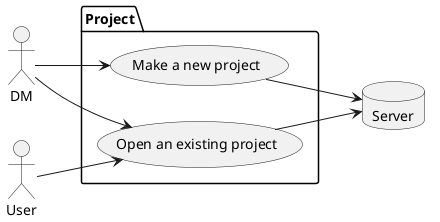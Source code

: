 @startuml Project Management Use Cases

left to right direction

actor DM

actor User

database Server

package Project {
    (Make a new project) as make_a_project
    (Open an existing project) as open_a_project
}

DM --> make_a_project
DM --> open_a_project

User --> open_a_project

make_a_project --> Server
open_a_project --> Server

@enduml


@startuml Project Mode Use Cases

left to right direction

actor DM

actor User

database Server

package Project{
    (See polygon descriptions) as see_polygon_decriptions
    (Create new polygons) as create_new_polygons
    (Create new nodes) as create_new_nodes
    (Move or Delete existing nodes) as manage_existing_nodes
}

User --> see_polygon_decriptions
DM --> see_polygon_decriptions

User --> create_new_polygons
DM --> create_new_polygons

DM --> create_new_nodes

DM --> manage_existing_nodes

see_polygon_decriptions --> Server
create_new_polygons --> Server
create_new_nodes --> Server
manage_existing_nodes --> Server

@enduml